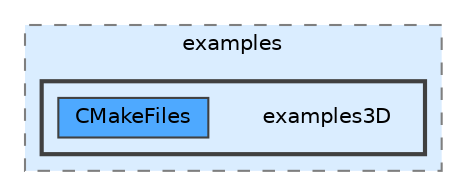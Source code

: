 digraph "build/examples/examples3D"
{
 // LATEX_PDF_SIZE
  bgcolor="transparent";
  edge [fontname=Helvetica,fontsize=10,labelfontname=Helvetica,labelfontsize=10];
  node [fontname=Helvetica,fontsize=10,shape=box,height=0.2,width=0.4];
  compound=true
  subgraph clusterdir_7d0b9e2f0546c3d910b5684554a584b4 {
    graph [ bgcolor="#daedff", pencolor="grey50", label="examples", fontname=Helvetica,fontsize=10 style="filled,dashed", URL="dir_7d0b9e2f0546c3d910b5684554a584b4.html",tooltip=""]
  subgraph clusterdir_3dcfb9be80fdf017964372e1678576da {
    graph [ bgcolor="#daedff", pencolor="grey25", label="", fontname=Helvetica,fontsize=10 style="filled,bold", URL="dir_3dcfb9be80fdf017964372e1678576da.html",tooltip=""]
    dir_3dcfb9be80fdf017964372e1678576da [shape=plaintext, label="examples3D"];
  dir_525e5d96071cabe8de99c43da17b0e3c [label="CMakeFiles", fillcolor="#4ea9ff", color="grey25", style="filled", URL="dir_525e5d96071cabe8de99c43da17b0e3c.html",tooltip=""];
  }
  }
}
